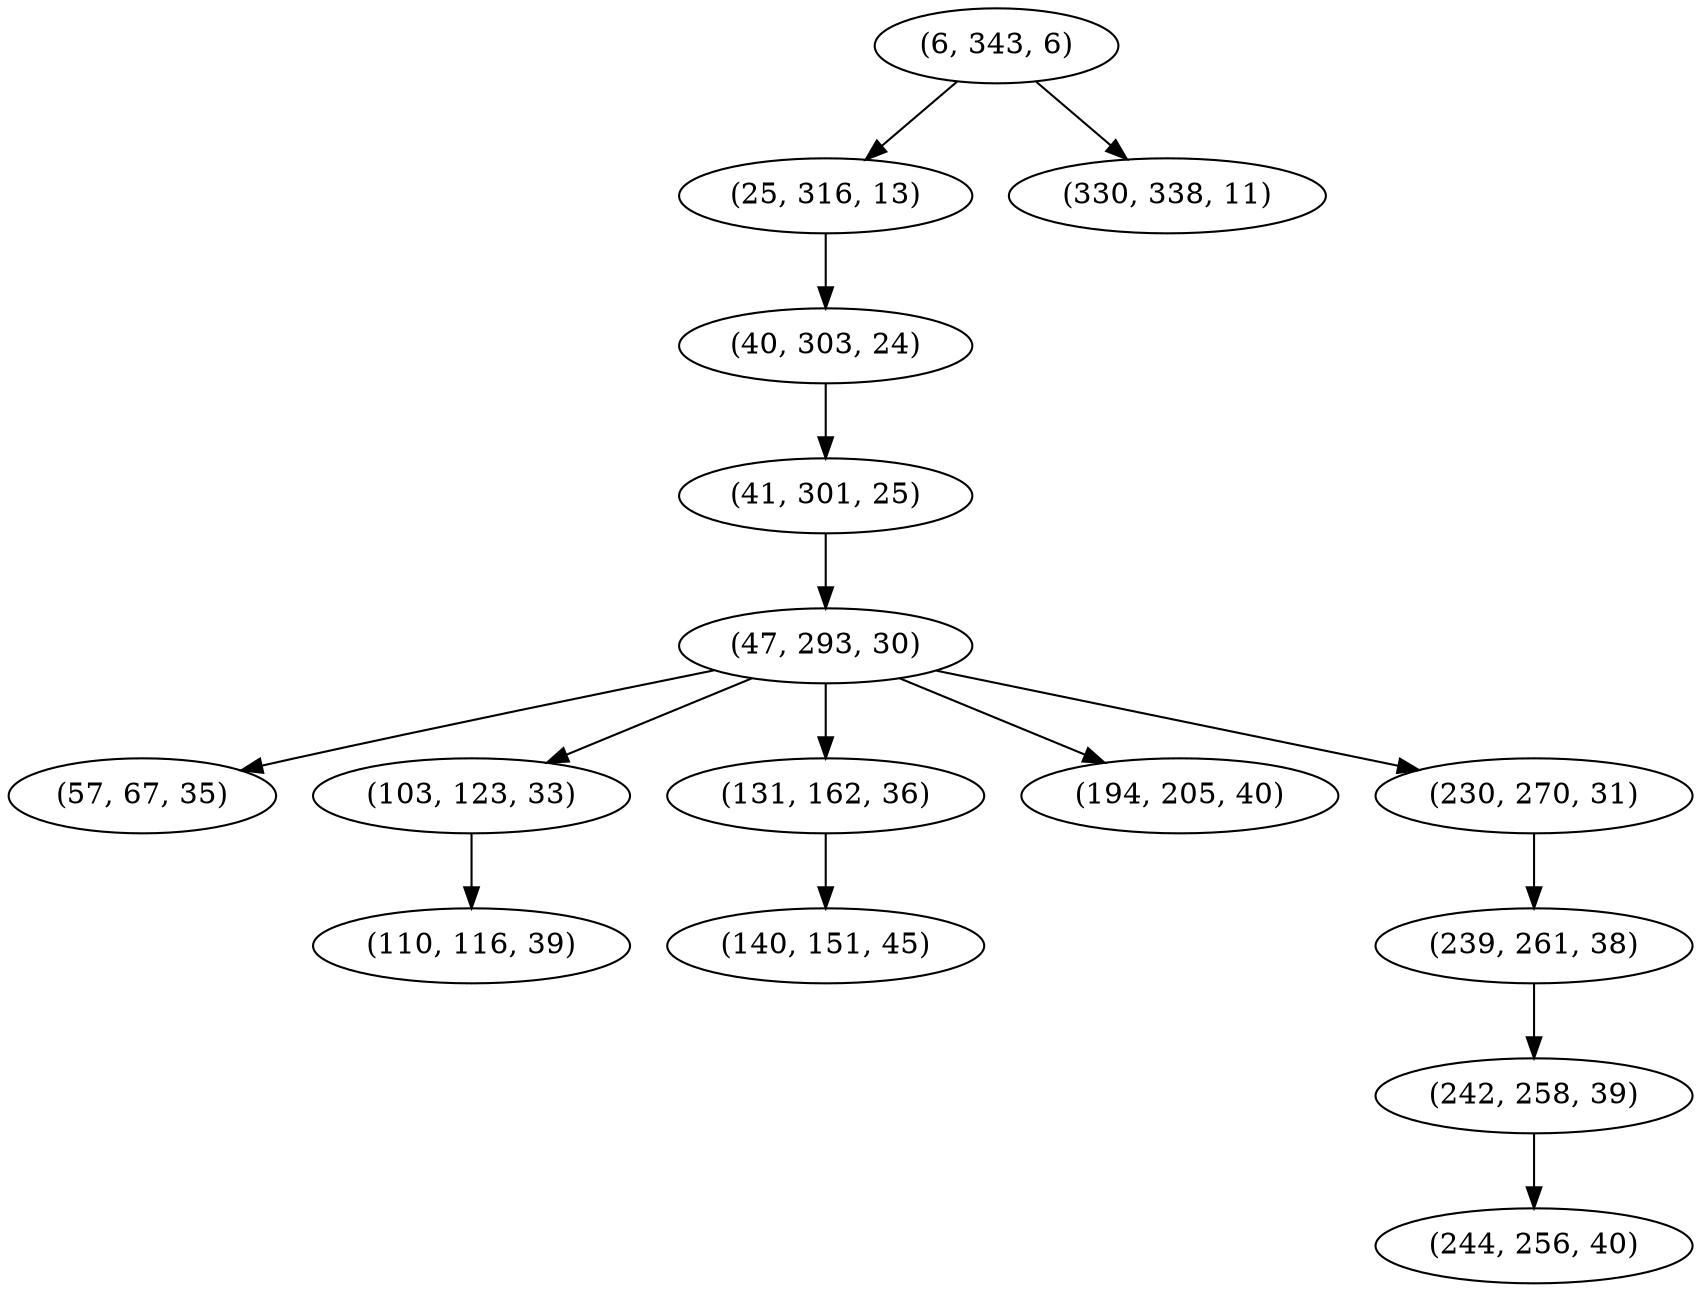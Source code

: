 digraph tree {
    "(6, 343, 6)";
    "(25, 316, 13)";
    "(40, 303, 24)";
    "(41, 301, 25)";
    "(47, 293, 30)";
    "(57, 67, 35)";
    "(103, 123, 33)";
    "(110, 116, 39)";
    "(131, 162, 36)";
    "(140, 151, 45)";
    "(194, 205, 40)";
    "(230, 270, 31)";
    "(239, 261, 38)";
    "(242, 258, 39)";
    "(244, 256, 40)";
    "(330, 338, 11)";
    "(6, 343, 6)" -> "(25, 316, 13)";
    "(6, 343, 6)" -> "(330, 338, 11)";
    "(25, 316, 13)" -> "(40, 303, 24)";
    "(40, 303, 24)" -> "(41, 301, 25)";
    "(41, 301, 25)" -> "(47, 293, 30)";
    "(47, 293, 30)" -> "(57, 67, 35)";
    "(47, 293, 30)" -> "(103, 123, 33)";
    "(47, 293, 30)" -> "(131, 162, 36)";
    "(47, 293, 30)" -> "(194, 205, 40)";
    "(47, 293, 30)" -> "(230, 270, 31)";
    "(103, 123, 33)" -> "(110, 116, 39)";
    "(131, 162, 36)" -> "(140, 151, 45)";
    "(230, 270, 31)" -> "(239, 261, 38)";
    "(239, 261, 38)" -> "(242, 258, 39)";
    "(242, 258, 39)" -> "(244, 256, 40)";
}

